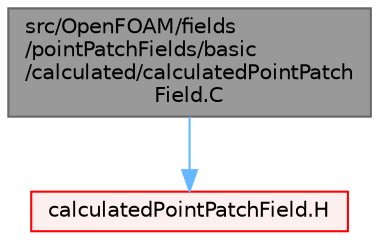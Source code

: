 digraph "src/OpenFOAM/fields/pointPatchFields/basic/calculated/calculatedPointPatchField.C"
{
 // LATEX_PDF_SIZE
  bgcolor="transparent";
  edge [fontname=Helvetica,fontsize=10,labelfontname=Helvetica,labelfontsize=10];
  node [fontname=Helvetica,fontsize=10,shape=box,height=0.2,width=0.4];
  Node1 [id="Node000001",label="src/OpenFOAM/fields\l/pointPatchFields/basic\l/calculated/calculatedPointPatch\lField.C",height=0.2,width=0.4,color="gray40", fillcolor="grey60", style="filled", fontcolor="black",tooltip=" "];
  Node1 -> Node2 [id="edge1_Node000001_Node000002",color="steelblue1",style="solid",tooltip=" "];
  Node2 [id="Node000002",label="calculatedPointPatchField.H",height=0.2,width=0.4,color="red", fillcolor="#FFF0F0", style="filled",URL="$calculatedPointPatchField_8H.html",tooltip=" "];
}
